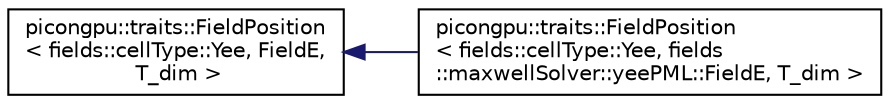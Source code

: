 digraph "Graphical Class Hierarchy"
{
 // LATEX_PDF_SIZE
  edge [fontname="Helvetica",fontsize="10",labelfontname="Helvetica",labelfontsize="10"];
  node [fontname="Helvetica",fontsize="10",shape=record];
  rankdir="LR";
  Node0 [label="picongpu::traits::FieldPosition\l\< fields::cellType::Yee, FieldE,\l T_dim \>",height=0.2,width=0.4,color="black", fillcolor="white", style="filled",URL="$structpicongpu_1_1traits_1_1_field_position.html",tooltip=" "];
  Node0 -> Node1 [dir="back",color="midnightblue",fontsize="10",style="solid",fontname="Helvetica"];
  Node1 [label="picongpu::traits::FieldPosition\l\< fields::cellType::Yee, fields\l::maxwellSolver::yeePML::FieldE, T_dim \>",height=0.2,width=0.4,color="black", fillcolor="white", style="filled",URL="$structpicongpu_1_1traits_1_1_field_position_3_01fields_1_1cell_type_1_1_yee_00_01fields_1_1maxwe6be4a036abab3e150c72fd130afd040a.html",tooltip="Field position traits for checkpointing."];
}
